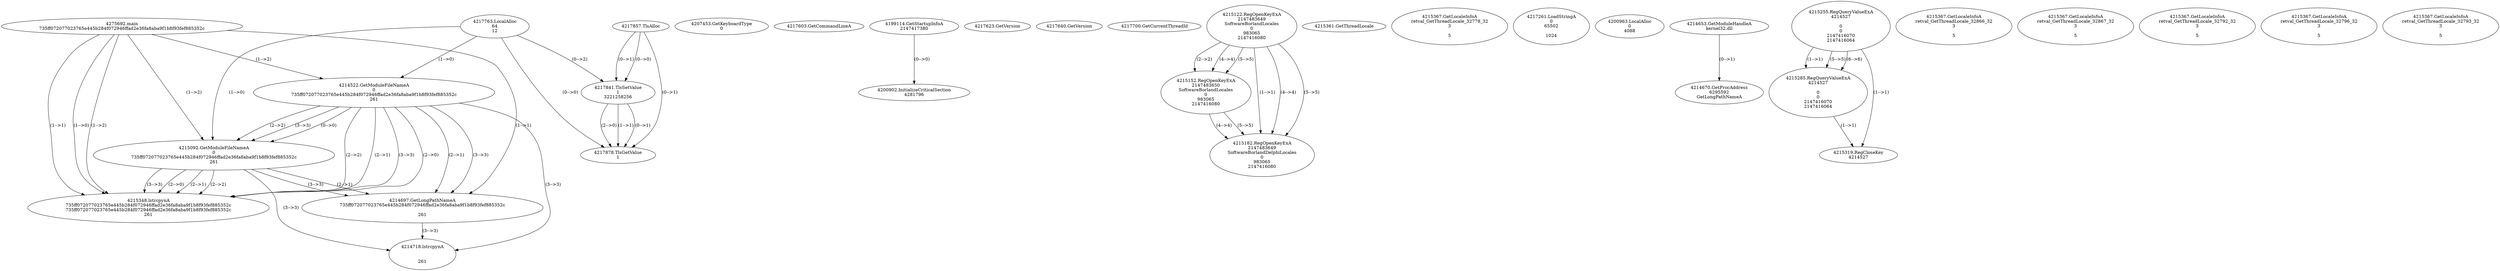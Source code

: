 // Global SCDG with merge call
digraph {
	0 [label="4275692.main
735ff072077023765e445b284f072946ffad2e36fa8aba9f1b8f93fef885352c"]
	1 [label="4217857.TlsAlloc
"]
	2 [label="4217763.LocalAlloc
64
12"]
	3 [label="4217841.TlsSetValue
1
3221258256"]
	1 -> 3 [label="(0-->1)"]
	2 -> 3 [label="(0-->2)"]
	1 -> 3 [label="(0-->0)"]
	4 [label="4217878.TlsGetValue
1"]
	1 -> 4 [label="(0-->1)"]
	3 -> 4 [label="(1-->1)"]
	3 -> 4 [label="(0-->1)"]
	2 -> 4 [label="(0-->0)"]
	3 -> 4 [label="(2-->0)"]
	5 [label="4207453.GetKeyboardType
0"]
	6 [label="4217603.GetCommandLineA
"]
	7 [label="4199114.GetStartupInfoA
2147417380"]
	8 [label="4217623.GetVersion
"]
	9 [label="4217640.GetVersion
"]
	10 [label="4217700.GetCurrentThreadId
"]
	11 [label="4214522.GetModuleFileNameA
0
735ff072077023765e445b284f072946ffad2e36fa8aba9f1b8f93fef885352c
261"]
	0 -> 11 [label="(1-->2)"]
	2 -> 11 [label="(1-->0)"]
	12 [label="4215092.GetModuleFileNameA
0
735ff072077023765e445b284f072946ffad2e36fa8aba9f1b8f93fef885352c
261"]
	0 -> 12 [label="(1-->2)"]
	11 -> 12 [label="(2-->2)"]
	11 -> 12 [label="(3-->3)"]
	2 -> 12 [label="(1-->0)"]
	11 -> 12 [label="(0-->0)"]
	13 [label="4215122.RegOpenKeyExA
2147483649
Software\Borland\Locales
0
983065
2147416080"]
	14 [label="4215152.RegOpenKeyExA
2147483650
Software\Borland\Locales
0
983065
2147416080"]
	13 -> 14 [label="(2-->2)"]
	13 -> 14 [label="(4-->4)"]
	13 -> 14 [label="(5-->5)"]
	15 [label="4215182.RegOpenKeyExA
2147483649
Software\Borland\Delphi\Locales
0
983065
2147416080"]
	13 -> 15 [label="(1-->1)"]
	13 -> 15 [label="(4-->4)"]
	14 -> 15 [label="(4-->4)"]
	13 -> 15 [label="(5-->5)"]
	14 -> 15 [label="(5-->5)"]
	16 [label="4215348.lstrcpynA
735ff072077023765e445b284f072946ffad2e36fa8aba9f1b8f93fef885352c
735ff072077023765e445b284f072946ffad2e36fa8aba9f1b8f93fef885352c
261"]
	0 -> 16 [label="(1-->1)"]
	11 -> 16 [label="(2-->1)"]
	12 -> 16 [label="(2-->1)"]
	0 -> 16 [label="(1-->2)"]
	11 -> 16 [label="(2-->2)"]
	12 -> 16 [label="(2-->2)"]
	11 -> 16 [label="(3-->3)"]
	12 -> 16 [label="(3-->3)"]
	0 -> 16 [label="(1-->0)"]
	11 -> 16 [label="(2-->0)"]
	12 -> 16 [label="(2-->0)"]
	17 [label="4215361.GetThreadLocale
"]
	18 [label="4215367.GetLocaleInfoA
retval_GetThreadLocale_32778_32
3

5"]
	19 [label="4217261.LoadStringA
0
65502

1024"]
	20 [label="4200902.InitializeCriticalSection
4281796"]
	7 -> 20 [label="(0-->0)"]
	21 [label="4200963.LocalAlloc
0
4088"]
	22 [label="4214653.GetModuleHandleA
kernel32.dll"]
	23 [label="4214670.GetProcAddress
6295592
GetLongPathNameA"]
	22 -> 23 [label="(0-->1)"]
	24 [label="4214697.GetLongPathNameA
735ff072077023765e445b284f072946ffad2e36fa8aba9f1b8f93fef885352c

261"]
	0 -> 24 [label="(1-->1)"]
	11 -> 24 [label="(2-->1)"]
	12 -> 24 [label="(2-->1)"]
	11 -> 24 [label="(3-->3)"]
	12 -> 24 [label="(3-->3)"]
	25 [label="4214718.lstrcpynA


261"]
	11 -> 25 [label="(3-->3)"]
	12 -> 25 [label="(3-->3)"]
	24 -> 25 [label="(3-->3)"]
	26 [label="4215255.RegQueryValueExA
4214527

0
0
2147416070
2147416064"]
	27 [label="4215285.RegQueryValueExA
4214527

0
0
2147416070
2147416064"]
	26 -> 27 [label="(1-->1)"]
	26 -> 27 [label="(5-->5)"]
	26 -> 27 [label="(6-->6)"]
	28 [label="4215319.RegCloseKey
4214527"]
	26 -> 28 [label="(1-->1)"]
	27 -> 28 [label="(1-->1)"]
	29 [label="4215367.GetLocaleInfoA
retval_GetThreadLocale_32866_32
3

5"]
	30 [label="4215367.GetLocaleInfoA
retval_GetThreadLocale_32867_32
3

5"]
	31 [label="4215367.GetLocaleInfoA
retval_GetThreadLocale_32792_32
3

5"]
	32 [label="4215367.GetLocaleInfoA
retval_GetThreadLocale_32796_32
3

5"]
	33 [label="4215367.GetLocaleInfoA
retval_GetThreadLocale_32793_32
3

5"]
}
